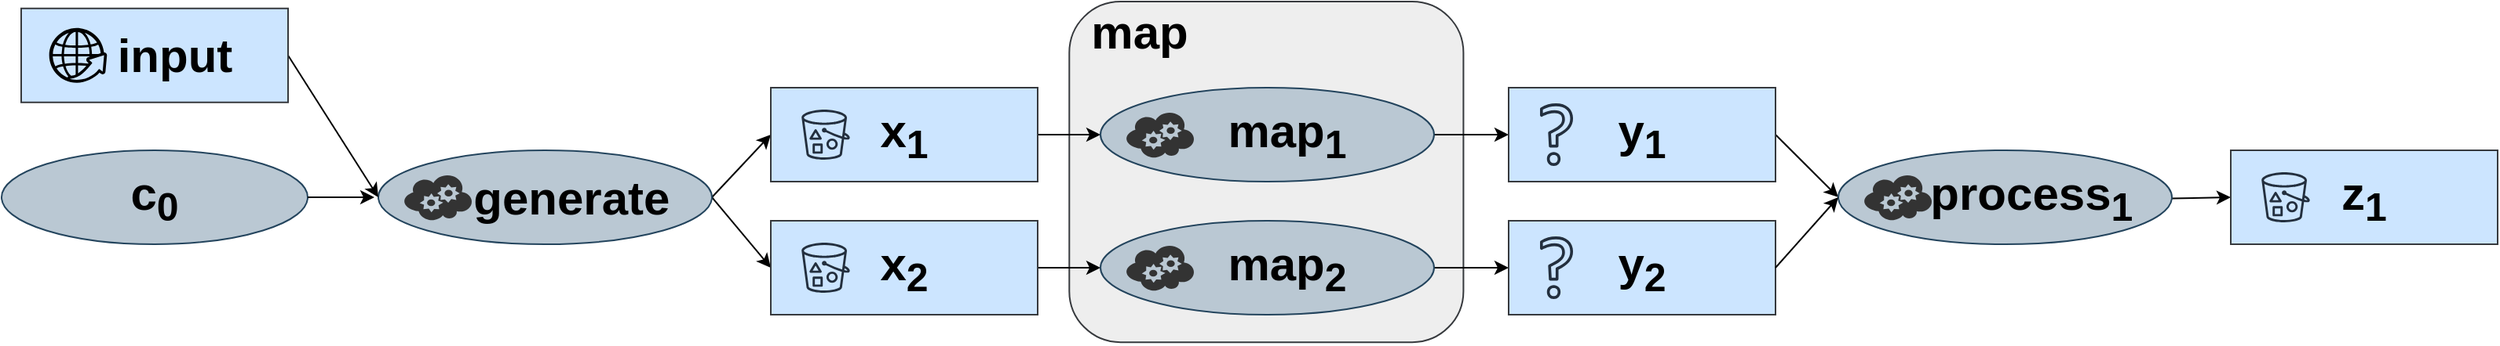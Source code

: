 <mxfile version="15.4.0" type="device"><diagram id="yiRDfCdH8cYX3cv1Tssn" name="Page-1"><mxGraphModel dx="2249" dy="2132" grid="1" gridSize="10" guides="1" tooltips="1" connect="1" arrows="1" fold="1" page="1" pageScale="1" pageWidth="827" pageHeight="1169" math="0" shadow="0"><root><mxCell id="0"/><mxCell id="1" parent="0"/><mxCell id="5h93DPvB00ThHZN6e6zo-13" value="" style="rounded=1;whiteSpace=wrap;html=1;fillColor=#eeeeee;rotation=90;strokeColor=#36393d;align=right;" parent="1" vertex="1"><mxGeometry x="-73.11" y="-71.74" width="217.58" height="251.06" as="geometry"/></mxCell><mxCell id="5h93DPvB00ThHZN6e6zo-14" value="&lt;b&gt;&lt;font style=&quot;font-size: 30px&quot;&gt;map&lt;/font&gt;&lt;/b&gt;" style="text;html=1;strokeColor=none;fillColor=none;align=center;verticalAlign=middle;whiteSpace=wrap;rounded=0;" parent="1" vertex="1"><mxGeometry x="-74.86" y="-50.62" width="60" height="30" as="geometry"/></mxCell><mxCell id="AtRZBNMKBspMdsv5DlmV-30" value="&lt;b&gt;&lt;font style=&quot;font-size: 30px&quot;&gt;c&lt;sub&gt;0&lt;/sub&gt;&lt;/font&gt;&lt;/b&gt;" style="ellipse;whiteSpace=wrap;html=1;fillColor=#bac8d3;strokeColor=#23445d;strokeWidth=1;" parent="1" vertex="1"><mxGeometry x="-770" y="40" width="195" height="60" as="geometry"/></mxCell><mxCell id="5h93DPvB00ThHZN6e6zo-5" style="rounded=0;orthogonalLoop=1;jettySize=auto;html=1;exitX=1;exitY=0.5;exitDx=0;exitDy=0;entryX=0;entryY=0.5;entryDx=0;entryDy=0;" parent="1" source="yL-OMmzlrlwscUEzl_rt-21" target="5h93DPvB00ThHZN6e6zo-1" edge="1"><mxGeometry relative="1" as="geometry"/></mxCell><mxCell id="5h93DPvB00ThHZN6e6zo-6" style="edgeStyle=none;rounded=0;orthogonalLoop=1;jettySize=auto;html=1;entryX=0;entryY=0.5;entryDx=0;entryDy=0;exitX=1;exitY=0.5;exitDx=0;exitDy=0;" parent="1" source="yL-OMmzlrlwscUEzl_rt-21" target="5h93DPvB00ThHZN6e6zo-3" edge="1"><mxGeometry relative="1" as="geometry"/></mxCell><mxCell id="yL-OMmzlrlwscUEzl_rt-21" value="&lt;b&gt;&lt;font style=&quot;font-size: 30px&quot;&gt;&amp;nbsp; &amp;nbsp; generate&lt;/font&gt;&lt;/b&gt;" style="ellipse;whiteSpace=wrap;html=1;fillColor=#bac8d3;strokeColor=#23445d;" parent="1" vertex="1"><mxGeometry x="-530" y="40" width="212.5" height="60" as="geometry"/></mxCell><mxCell id="yL-OMmzlrlwscUEzl_rt-22" value="" style="verticalLabelPosition=bottom;html=1;verticalAlign=top;align=center;strokeColor=none;fillColor=#333333;shape=mxgraph.azure.cloud_service;" parent="1" vertex="1"><mxGeometry x="-514.04" y="55" width="44.04" height="30" as="geometry"/></mxCell><mxCell id="AtRZBNMKBspMdsv5DlmV-34" style="edgeStyle=none;rounded=0;orthogonalLoop=1;jettySize=auto;html=1;entryX=0;entryY=0.5;entryDx=0;entryDy=0;labelBackgroundColor=none;exitX=1;exitY=0.5;exitDx=0;exitDy=0;" parent="1" source="AtRZBNMKBspMdsv5DlmV-30" edge="1"><mxGeometry relative="1" as="geometry"><mxPoint x="-532.5" y="70" as="targetPoint"/><mxPoint x="-590" y="70" as="sourcePoint"/></mxGeometry></mxCell><mxCell id="5h93DPvB00ThHZN6e6zo-12" style="edgeStyle=none;rounded=0;orthogonalLoop=1;jettySize=auto;html=1;entryX=0;entryY=0.5;entryDx=0;entryDy=0;" parent="1" source="5h93DPvB00ThHZN6e6zo-1" target="5h93DPvB00ThHZN6e6zo-7" edge="1"><mxGeometry relative="1" as="geometry"/></mxCell><mxCell id="5h93DPvB00ThHZN6e6zo-1" value="&lt;span style=&quot;font-size: 30px&quot;&gt;&lt;b&gt;x&lt;sub&gt;1&lt;/sub&gt;&lt;/b&gt;&lt;/span&gt;" style="rounded=0;whiteSpace=wrap;html=1;fillColor=#cce5ff;strokeColor=#36393d;" parent="1" vertex="1"><mxGeometry x="-280" width="170" height="60" as="geometry"/></mxCell><mxCell id="5h93DPvB00ThHZN6e6zo-2" value="" style="sketch=0;outlineConnect=0;fontColor=#232F3E;gradientColor=none;strokeColor=#232F3E;fillColor=none;dashed=0;verticalLabelPosition=bottom;verticalAlign=top;align=center;html=1;fontSize=12;fontStyle=0;aspect=fixed;shape=mxgraph.aws4.resourceIcon;resIcon=mxgraph.aws4.bucket_with_objects;" parent="1" vertex="1"><mxGeometry x="-265" y="10" width="40" height="40" as="geometry"/></mxCell><mxCell id="5h93DPvB00ThHZN6e6zo-11" style="edgeStyle=none;rounded=0;orthogonalLoop=1;jettySize=auto;html=1;exitX=1;exitY=0.5;exitDx=0;exitDy=0;entryX=0;entryY=0.5;entryDx=0;entryDy=0;" parent="1" source="5h93DPvB00ThHZN6e6zo-3" target="5h93DPvB00ThHZN6e6zo-9" edge="1"><mxGeometry relative="1" as="geometry"/></mxCell><mxCell id="5h93DPvB00ThHZN6e6zo-3" value="&lt;span style=&quot;font-size: 30px&quot;&gt;&lt;b&gt;x&lt;sub&gt;2&lt;/sub&gt;&lt;/b&gt;&lt;/span&gt;" style="rounded=0;whiteSpace=wrap;html=1;fillColor=#cce5ff;strokeColor=#36393d;" parent="1" vertex="1"><mxGeometry x="-280" y="85" width="170" height="60" as="geometry"/></mxCell><mxCell id="5h93DPvB00ThHZN6e6zo-4" value="" style="sketch=0;outlineConnect=0;fontColor=#232F3E;gradientColor=none;strokeColor=#232F3E;fillColor=none;dashed=0;verticalLabelPosition=bottom;verticalAlign=top;align=center;html=1;fontSize=12;fontStyle=0;aspect=fixed;shape=mxgraph.aws4.resourceIcon;resIcon=mxgraph.aws4.bucket_with_objects;" parent="1" vertex="1"><mxGeometry x="-265" y="95" width="40" height="40" as="geometry"/></mxCell><mxCell id="5h93DPvB00ThHZN6e6zo-20" style="edgeStyle=none;rounded=0;orthogonalLoop=1;jettySize=auto;html=1;exitX=1;exitY=0.5;exitDx=0;exitDy=0;entryX=0;entryY=0.5;entryDx=0;entryDy=0;" parent="1" source="5h93DPvB00ThHZN6e6zo-7" target="5h93DPvB00ThHZN6e6zo-18" edge="1"><mxGeometry relative="1" as="geometry"/></mxCell><mxCell id="5h93DPvB00ThHZN6e6zo-7" value="&lt;b&gt;&lt;font style=&quot;font-size: 30px&quot;&gt;&amp;nbsp; &amp;nbsp;map&lt;sub&gt;1&lt;/sub&gt;&lt;/font&gt;&lt;/b&gt;" style="ellipse;whiteSpace=wrap;html=1;fillColor=#bac8d3;strokeColor=#23445d;" parent="1" vertex="1"><mxGeometry x="-70" width="212.5" height="60" as="geometry"/></mxCell><mxCell id="5h93DPvB00ThHZN6e6zo-8" value="" style="verticalLabelPosition=bottom;html=1;verticalAlign=top;align=center;strokeColor=none;fillColor=#333333;shape=mxgraph.azure.cloud_service;" parent="1" vertex="1"><mxGeometry x="-54.04" y="15" width="44.04" height="30" as="geometry"/></mxCell><mxCell id="5h93DPvB00ThHZN6e6zo-21" style="edgeStyle=none;rounded=0;orthogonalLoop=1;jettySize=auto;html=1;" parent="1" source="5h93DPvB00ThHZN6e6zo-9" target="5h93DPvB00ThHZN6e6zo-16" edge="1"><mxGeometry relative="1" as="geometry"/></mxCell><mxCell id="5h93DPvB00ThHZN6e6zo-9" value="&lt;b&gt;&lt;font style=&quot;font-size: 30px&quot;&gt;&amp;nbsp; &amp;nbsp;map&lt;sub&gt;2&lt;/sub&gt;&lt;/font&gt;&lt;/b&gt;" style="ellipse;whiteSpace=wrap;html=1;fillColor=#bac8d3;strokeColor=#23445d;" parent="1" vertex="1"><mxGeometry x="-70" y="85" width="212.5" height="60" as="geometry"/></mxCell><mxCell id="5h93DPvB00ThHZN6e6zo-10" value="" style="verticalLabelPosition=bottom;html=1;verticalAlign=top;align=center;strokeColor=none;fillColor=#333333;shape=mxgraph.azure.cloud_service;" parent="1" vertex="1"><mxGeometry x="-54.04" y="100" width="44.04" height="30" as="geometry"/></mxCell><mxCell id="5h93DPvB00ThHZN6e6zo-16" value="&lt;span style=&quot;font-size: 30px&quot;&gt;&lt;b&gt;y&lt;sub&gt;2&lt;/sub&gt;&lt;/b&gt;&lt;/span&gt;" style="rounded=0;whiteSpace=wrap;html=1;fillColor=#cce5ff;strokeColor=#36393d;" parent="1" vertex="1"><mxGeometry x="190" y="85" width="170" height="60" as="geometry"/></mxCell><mxCell id="5h93DPvB00ThHZN6e6zo-15" value="" style="sketch=0;outlineConnect=0;fontColor=#232F3E;gradientColor=none;fillColor=#232F3E;strokeColor=none;dashed=0;verticalLabelPosition=bottom;verticalAlign=top;align=center;html=1;fontSize=12;fontStyle=0;aspect=fixed;pointerEvents=1;shape=mxgraph.aws4.question;" parent="1" vertex="1"><mxGeometry x="210" y="95" width="21.03" height="40" as="geometry"/></mxCell><mxCell id="5h93DPvB00ThHZN6e6zo-24" style="edgeStyle=none;rounded=0;orthogonalLoop=1;jettySize=auto;html=1;entryX=0;entryY=0.5;entryDx=0;entryDy=0;exitX=1;exitY=0.5;exitDx=0;exitDy=0;" parent="1" source="5h93DPvB00ThHZN6e6zo-18" target="5h93DPvB00ThHZN6e6zo-22" edge="1"><mxGeometry relative="1" as="geometry"/></mxCell><mxCell id="5h93DPvB00ThHZN6e6zo-18" value="&lt;span style=&quot;font-size: 30px&quot;&gt;&lt;b&gt;y&lt;sub&gt;1&lt;/sub&gt;&lt;/b&gt;&lt;/span&gt;" style="rounded=0;whiteSpace=wrap;html=1;fillColor=#cce5ff;strokeColor=#36393d;" parent="1" vertex="1"><mxGeometry x="190" width="170" height="60" as="geometry"/></mxCell><mxCell id="5h93DPvB00ThHZN6e6zo-19" value="" style="sketch=0;outlineConnect=0;fontColor=#232F3E;gradientColor=none;fillColor=#232F3E;strokeColor=none;dashed=0;verticalLabelPosition=bottom;verticalAlign=top;align=center;html=1;fontSize=12;fontStyle=0;aspect=fixed;pointerEvents=1;shape=mxgraph.aws4.question;" parent="1" vertex="1"><mxGeometry x="210" y="10" width="21.03" height="40" as="geometry"/></mxCell><mxCell id="5h93DPvB00ThHZN6e6zo-28" style="edgeStyle=none;rounded=0;orthogonalLoop=1;jettySize=auto;html=1;entryX=0;entryY=0.5;entryDx=0;entryDy=0;" parent="1" source="5h93DPvB00ThHZN6e6zo-22" target="5h93DPvB00ThHZN6e6zo-26" edge="1"><mxGeometry relative="1" as="geometry"/></mxCell><mxCell id="5h93DPvB00ThHZN6e6zo-22" value="&lt;b&gt;&lt;font style=&quot;font-size: 30px&quot;&gt;&amp;nbsp; &amp;nbsp; process&lt;sub&gt;1&lt;/sub&gt;&lt;/font&gt;&lt;/b&gt;" style="ellipse;whiteSpace=wrap;html=1;fillColor=#bac8d3;strokeColor=#23445d;" parent="1" vertex="1"><mxGeometry x="400" y="40" width="212.5" height="60" as="geometry"/></mxCell><mxCell id="5h93DPvB00ThHZN6e6zo-23" value="" style="verticalLabelPosition=bottom;html=1;verticalAlign=top;align=center;strokeColor=none;fillColor=#333333;shape=mxgraph.azure.cloud_service;" parent="1" vertex="1"><mxGeometry x="415.96" y="55" width="44.04" height="30" as="geometry"/></mxCell><mxCell id="5h93DPvB00ThHZN6e6zo-26" value="&lt;span style=&quot;font-size: 30px&quot;&gt;&lt;b&gt;z&lt;sub&gt;1&lt;/sub&gt;&lt;/b&gt;&lt;/span&gt;" style="rounded=0;whiteSpace=wrap;html=1;fillColor=#cce5ff;strokeColor=#36393d;" parent="1" vertex="1"><mxGeometry x="650" y="40" width="170" height="60" as="geometry"/></mxCell><mxCell id="5h93DPvB00ThHZN6e6zo-27" value="" style="sketch=0;outlineConnect=0;fontColor=#232F3E;gradientColor=none;strokeColor=#232F3E;fillColor=none;dashed=0;verticalLabelPosition=bottom;verticalAlign=top;align=center;html=1;fontSize=12;fontStyle=0;aspect=fixed;shape=mxgraph.aws4.resourceIcon;resIcon=mxgraph.aws4.bucket_with_objects;" parent="1" vertex="1"><mxGeometry x="665" y="50" width="40" height="40" as="geometry"/></mxCell><mxCell id="5h93DPvB00ThHZN6e6zo-32" style="edgeStyle=none;rounded=0;orthogonalLoop=1;jettySize=auto;html=1;exitX=1;exitY=0.5;exitDx=0;exitDy=0;entryX=0;entryY=0.5;entryDx=0;entryDy=0;" parent="1" source="5h93DPvB00ThHZN6e6zo-30" target="yL-OMmzlrlwscUEzl_rt-21" edge="1"><mxGeometry relative="1" as="geometry"/></mxCell><mxCell id="5h93DPvB00ThHZN6e6zo-30" value="&lt;span style=&quot;font-size: 30px&quot;&gt;&lt;b&gt;&amp;nbsp; &amp;nbsp;input&lt;/b&gt;&lt;/span&gt;" style="rounded=0;whiteSpace=wrap;html=1;fillColor=#cce5ff;strokeColor=#36393d;" parent="1" vertex="1"><mxGeometry x="-757.5" y="-50.62" width="170" height="60" as="geometry"/></mxCell><mxCell id="5h93DPvB00ThHZN6e6zo-29" value="" style="sketch=0;html=1;aspect=fixed;strokeColor=none;shadow=0;align=center;verticalAlign=top;fillColor=#000000;shape=mxgraph.gcp2.globe_world" parent="1" vertex="1"><mxGeometry x="-739.67" y="-38.12" width="36.84" height="35" as="geometry"/></mxCell><mxCell id="UwcjM2odOj1uycsBWAj3-1" style="edgeStyle=none;rounded=0;orthogonalLoop=1;jettySize=auto;html=1;entryX=0;entryY=0.5;entryDx=0;entryDy=0;exitX=1;exitY=0.5;exitDx=0;exitDy=0;" edge="1" parent="1" target="5h93DPvB00ThHZN6e6zo-22"><mxGeometry relative="1" as="geometry"><mxPoint x="360" y="115" as="sourcePoint"/><mxPoint x="400" y="115" as="targetPoint"/></mxGeometry></mxCell></root></mxGraphModel></diagram></mxfile>